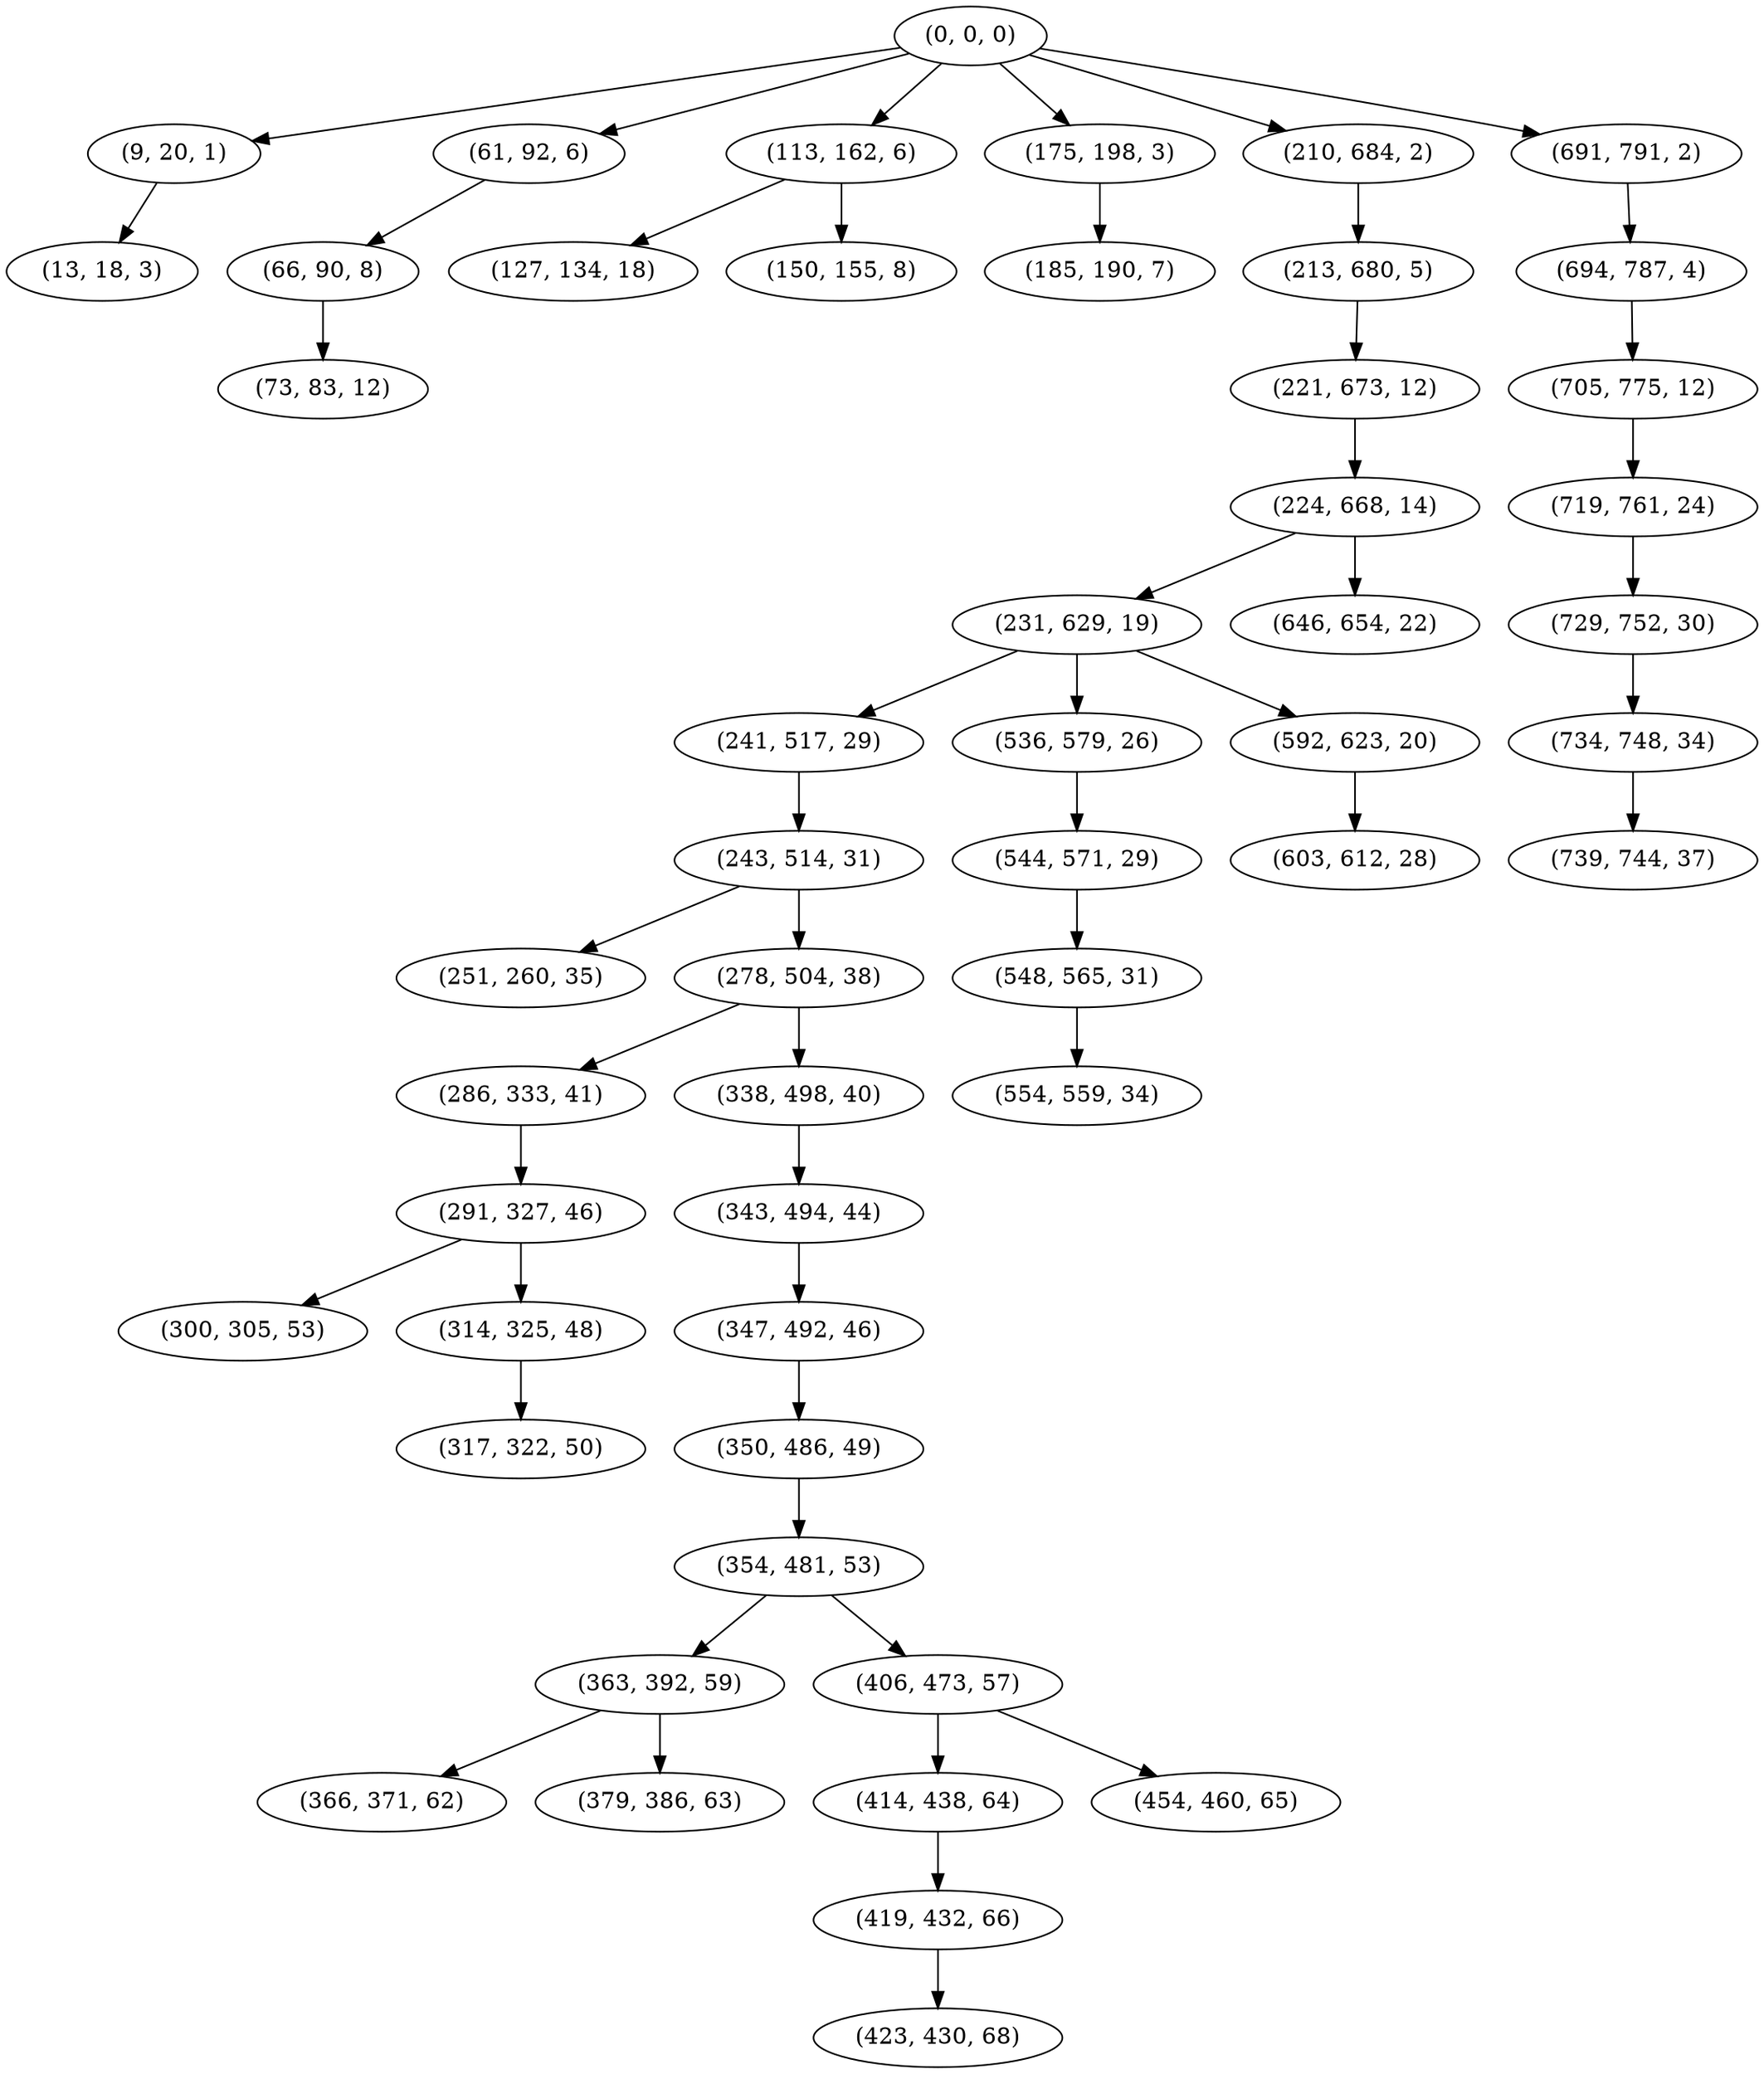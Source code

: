 digraph tree {
    "(0, 0, 0)";
    "(9, 20, 1)";
    "(13, 18, 3)";
    "(61, 92, 6)";
    "(66, 90, 8)";
    "(73, 83, 12)";
    "(113, 162, 6)";
    "(127, 134, 18)";
    "(150, 155, 8)";
    "(175, 198, 3)";
    "(185, 190, 7)";
    "(210, 684, 2)";
    "(213, 680, 5)";
    "(221, 673, 12)";
    "(224, 668, 14)";
    "(231, 629, 19)";
    "(241, 517, 29)";
    "(243, 514, 31)";
    "(251, 260, 35)";
    "(278, 504, 38)";
    "(286, 333, 41)";
    "(291, 327, 46)";
    "(300, 305, 53)";
    "(314, 325, 48)";
    "(317, 322, 50)";
    "(338, 498, 40)";
    "(343, 494, 44)";
    "(347, 492, 46)";
    "(350, 486, 49)";
    "(354, 481, 53)";
    "(363, 392, 59)";
    "(366, 371, 62)";
    "(379, 386, 63)";
    "(406, 473, 57)";
    "(414, 438, 64)";
    "(419, 432, 66)";
    "(423, 430, 68)";
    "(454, 460, 65)";
    "(536, 579, 26)";
    "(544, 571, 29)";
    "(548, 565, 31)";
    "(554, 559, 34)";
    "(592, 623, 20)";
    "(603, 612, 28)";
    "(646, 654, 22)";
    "(691, 791, 2)";
    "(694, 787, 4)";
    "(705, 775, 12)";
    "(719, 761, 24)";
    "(729, 752, 30)";
    "(734, 748, 34)";
    "(739, 744, 37)";
    "(0, 0, 0)" -> "(9, 20, 1)";
    "(0, 0, 0)" -> "(61, 92, 6)";
    "(0, 0, 0)" -> "(113, 162, 6)";
    "(0, 0, 0)" -> "(175, 198, 3)";
    "(0, 0, 0)" -> "(210, 684, 2)";
    "(0, 0, 0)" -> "(691, 791, 2)";
    "(9, 20, 1)" -> "(13, 18, 3)";
    "(61, 92, 6)" -> "(66, 90, 8)";
    "(66, 90, 8)" -> "(73, 83, 12)";
    "(113, 162, 6)" -> "(127, 134, 18)";
    "(113, 162, 6)" -> "(150, 155, 8)";
    "(175, 198, 3)" -> "(185, 190, 7)";
    "(210, 684, 2)" -> "(213, 680, 5)";
    "(213, 680, 5)" -> "(221, 673, 12)";
    "(221, 673, 12)" -> "(224, 668, 14)";
    "(224, 668, 14)" -> "(231, 629, 19)";
    "(224, 668, 14)" -> "(646, 654, 22)";
    "(231, 629, 19)" -> "(241, 517, 29)";
    "(231, 629, 19)" -> "(536, 579, 26)";
    "(231, 629, 19)" -> "(592, 623, 20)";
    "(241, 517, 29)" -> "(243, 514, 31)";
    "(243, 514, 31)" -> "(251, 260, 35)";
    "(243, 514, 31)" -> "(278, 504, 38)";
    "(278, 504, 38)" -> "(286, 333, 41)";
    "(278, 504, 38)" -> "(338, 498, 40)";
    "(286, 333, 41)" -> "(291, 327, 46)";
    "(291, 327, 46)" -> "(300, 305, 53)";
    "(291, 327, 46)" -> "(314, 325, 48)";
    "(314, 325, 48)" -> "(317, 322, 50)";
    "(338, 498, 40)" -> "(343, 494, 44)";
    "(343, 494, 44)" -> "(347, 492, 46)";
    "(347, 492, 46)" -> "(350, 486, 49)";
    "(350, 486, 49)" -> "(354, 481, 53)";
    "(354, 481, 53)" -> "(363, 392, 59)";
    "(354, 481, 53)" -> "(406, 473, 57)";
    "(363, 392, 59)" -> "(366, 371, 62)";
    "(363, 392, 59)" -> "(379, 386, 63)";
    "(406, 473, 57)" -> "(414, 438, 64)";
    "(406, 473, 57)" -> "(454, 460, 65)";
    "(414, 438, 64)" -> "(419, 432, 66)";
    "(419, 432, 66)" -> "(423, 430, 68)";
    "(536, 579, 26)" -> "(544, 571, 29)";
    "(544, 571, 29)" -> "(548, 565, 31)";
    "(548, 565, 31)" -> "(554, 559, 34)";
    "(592, 623, 20)" -> "(603, 612, 28)";
    "(691, 791, 2)" -> "(694, 787, 4)";
    "(694, 787, 4)" -> "(705, 775, 12)";
    "(705, 775, 12)" -> "(719, 761, 24)";
    "(719, 761, 24)" -> "(729, 752, 30)";
    "(729, 752, 30)" -> "(734, 748, 34)";
    "(734, 748, 34)" -> "(739, 744, 37)";
}
